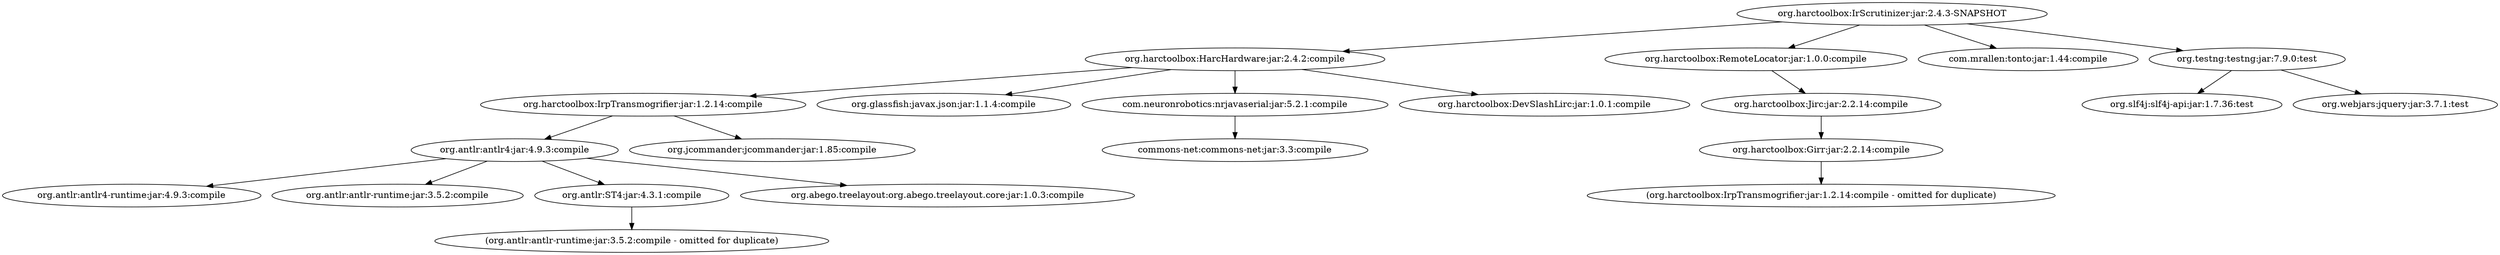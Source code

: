 digraph bengtmartensson__IrScrutinizer {
	"org.harctoolbox:IrScrutinizer:jar:2.4.3-SNAPSHOT" -> "org.harctoolbox:HarcHardware:jar:2.4.2:compile" ; 
	"org.harctoolbox:IrScrutinizer:jar:2.4.3-SNAPSHOT" -> "org.harctoolbox:RemoteLocator:jar:1.0.0:compile" ; 
	"org.harctoolbox:IrScrutinizer:jar:2.4.3-SNAPSHOT" -> "com.mrallen:tonto:jar:1.44:compile" ; 
	"org.harctoolbox:IrScrutinizer:jar:2.4.3-SNAPSHOT" -> "org.testng:testng:jar:7.9.0:test" ; 
	"org.harctoolbox:HarcHardware:jar:2.4.2:compile" -> "org.harctoolbox:IrpTransmogrifier:jar:1.2.14:compile" ; 
	"org.harctoolbox:HarcHardware:jar:2.4.2:compile" -> "org.glassfish:javax.json:jar:1.1.4:compile" ; 
	"org.harctoolbox:HarcHardware:jar:2.4.2:compile" -> "com.neuronrobotics:nrjavaserial:jar:5.2.1:compile" ; 
	"org.harctoolbox:HarcHardware:jar:2.4.2:compile" -> "org.harctoolbox:DevSlashLirc:jar:1.0.1:compile" ; 
	"org.harctoolbox:IrpTransmogrifier:jar:1.2.14:compile" -> "org.antlr:antlr4:jar:4.9.3:compile" ; 
	"org.harctoolbox:IrpTransmogrifier:jar:1.2.14:compile" -> "org.jcommander:jcommander:jar:1.85:compile" ; 
	"org.antlr:antlr4:jar:4.9.3:compile" -> "org.antlr:antlr4-runtime:jar:4.9.3:compile" ; 
	"org.antlr:antlr4:jar:4.9.3:compile" -> "org.antlr:antlr-runtime:jar:3.5.2:compile" ; 
	"org.antlr:antlr4:jar:4.9.3:compile" -> "org.antlr:ST4:jar:4.3.1:compile" ; 
	"org.antlr:antlr4:jar:4.9.3:compile" -> "org.abego.treelayout:org.abego.treelayout.core:jar:1.0.3:compile" ; 
	"org.antlr:ST4:jar:4.3.1:compile" -> "(org.antlr:antlr-runtime:jar:3.5.2:compile - omitted for duplicate)" ; 
	"com.neuronrobotics:nrjavaserial:jar:5.2.1:compile" -> "commons-net:commons-net:jar:3.3:compile" ; 
	"org.harctoolbox:RemoteLocator:jar:1.0.0:compile" -> "org.harctoolbox:Jirc:jar:2.2.14:compile" ; 
	"org.harctoolbox:Jirc:jar:2.2.14:compile" -> "org.harctoolbox:Girr:jar:2.2.14:compile" ; 
	"org.harctoolbox:Girr:jar:2.2.14:compile" -> "(org.harctoolbox:IrpTransmogrifier:jar:1.2.14:compile - omitted for duplicate)" ; 
	"org.testng:testng:jar:7.9.0:test" -> "org.slf4j:slf4j-api:jar:1.7.36:test" ; 
	"org.testng:testng:jar:7.9.0:test" -> "org.webjars:jquery:jar:3.7.1:test" ; 
}
